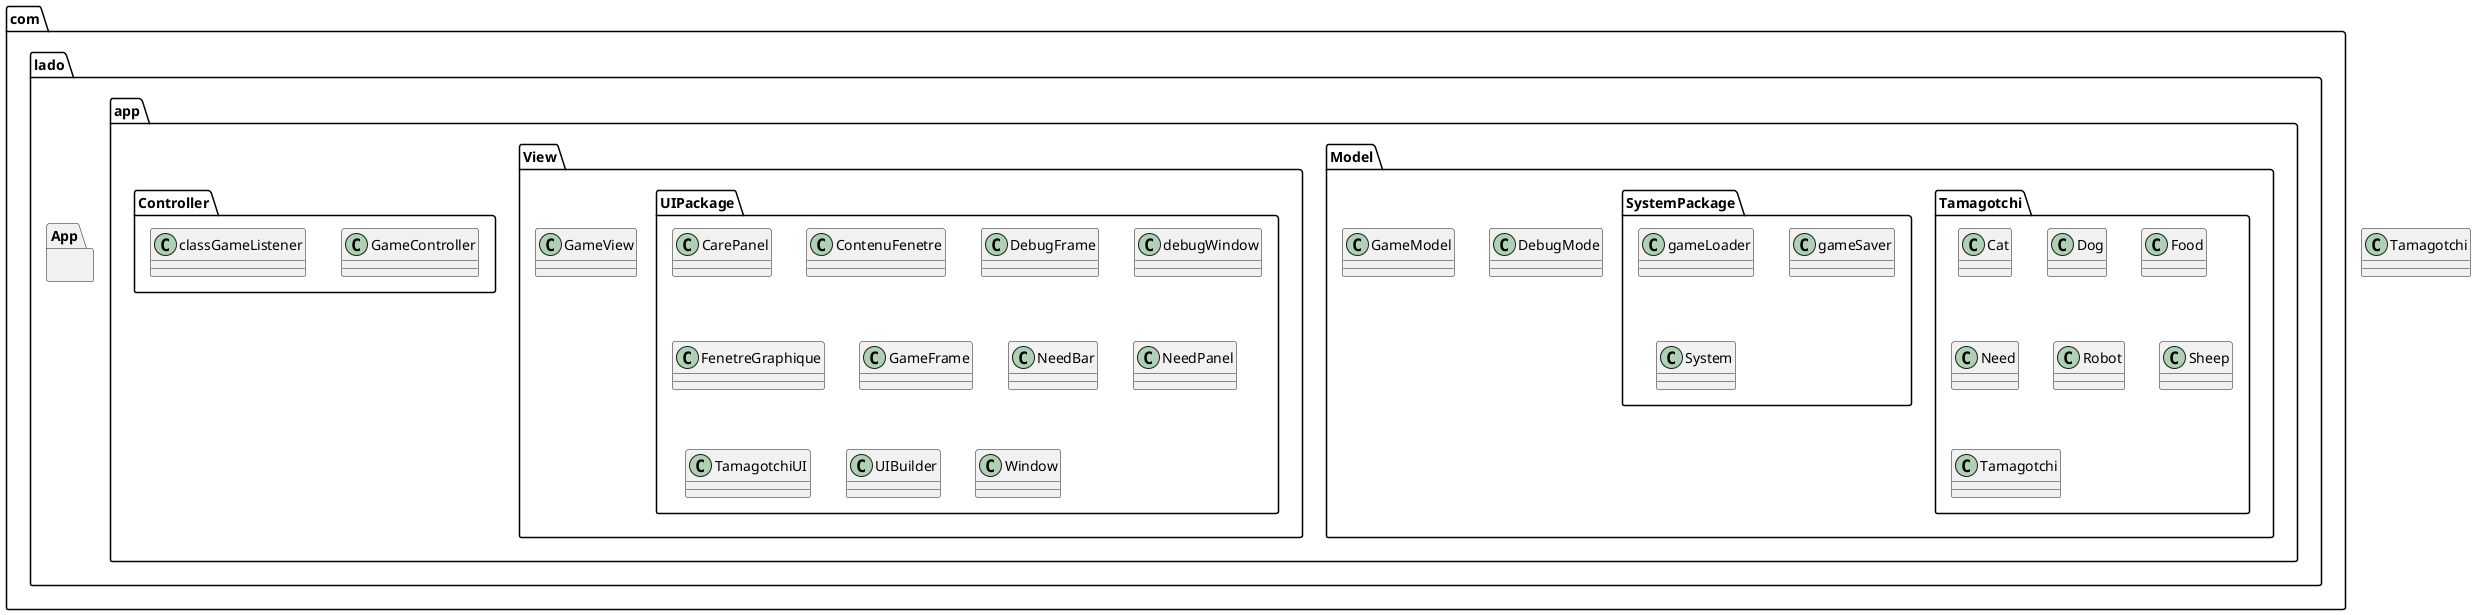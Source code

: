 @startuml
Class Tamagotchi

package com.lado.App
{


    package com.lado.app.Model
    {

        class DebugMode
        class GameModel

        package com.lado.app.Model.Tamagotchi{
            class Cat
            class Dog
            class Food
            class Need
            class Robot
            class Sheep
            class Tamagotchi
        }


        package com.lado.app.Model.SystemPackage
        {
            class gameLoader
            class gameSaver
            class System
        }
    }

    package com.lado.app.View{

        class GameView

        package com.lado.app.View.UIPackage {
            class CarePanel
            class ContenuFenetre
            class DebugFrame
            class debugWindow
            class FenetreGraphique
            class GameFrame
            class NeedBar
            class NeedPanel
            class TamagotchiUI
            class UIBuilder
            class Window
        }
    }

    package com.lado.app.Controller {

        class GameController
        class classGameListener
    }

}

















@enduml